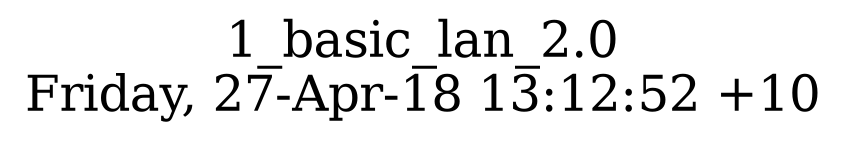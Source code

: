 digraph G {
fontsize="24";
label="1_basic_lan_2.0\nFriday, 27-Apr-18 13:12:52 +10";
nojustify=true;
ordering=out;
rankdir=LR;
size="30";
}
